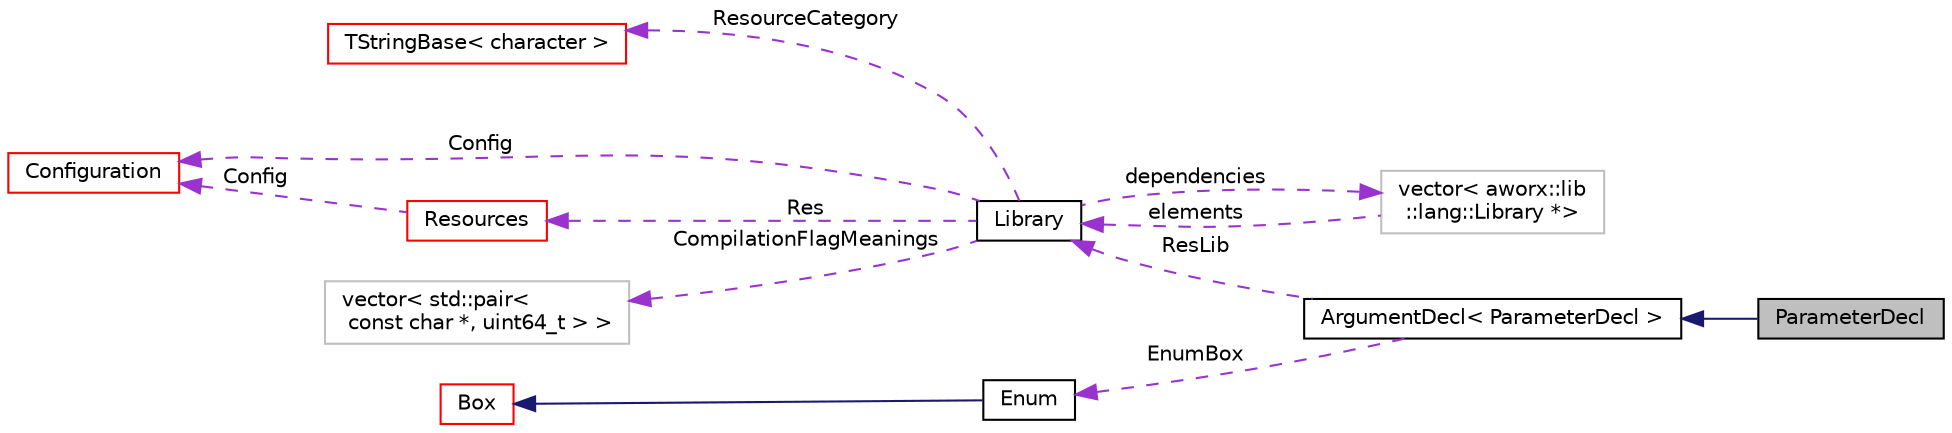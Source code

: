 digraph "ParameterDecl"
{
  edge [fontname="Helvetica",fontsize="10",labelfontname="Helvetica",labelfontsize="10"];
  node [fontname="Helvetica",fontsize="10",shape=record];
  rankdir="LR";
  Node2 [label="ParameterDecl",height=0.2,width=0.4,color="black", fillcolor="grey75", style="filled", fontcolor="black"];
  Node3 -> Node2 [dir="back",color="midnightblue",fontsize="10",style="solid",fontname="Helvetica"];
  Node3 [label="ArgumentDecl\< ParameterDecl \>",height=0.2,width=0.4,color="black", fillcolor="white", style="filled",URL="$structaworx_1_1lib_1_1cli_1_1ArgumentDecl.html"];
  Node4 -> Node3 [dir="back",color="darkorchid3",fontsize="10",style="dashed",label=" ResLib" ,fontname="Helvetica"];
  Node4 [label="Library",height=0.2,width=0.4,color="black", fillcolor="white", style="filled",URL="$classaworx_1_1lib_1_1lang_1_1Library.html"];
  Node5 -> Node4 [dir="back",color="darkorchid3",fontsize="10",style="dashed",label=" ResourceCategory" ,fontname="Helvetica"];
  Node5 [label="TStringBase\< character \>",height=0.2,width=0.4,color="red", fillcolor="white", style="filled",URL="$classaworx_1_1lib_1_1strings_1_1TStringBase.html"];
  Node7 -> Node4 [dir="back",color="darkorchid3",fontsize="10",style="dashed",label=" Res" ,fontname="Helvetica"];
  Node7 [label="Resources",height=0.2,width=0.4,color="red", fillcolor="white", style="filled",URL="$classaworx_1_1lib_1_1lang_1_1Resources.html"];
  Node19 -> Node7 [dir="back",color="darkorchid3",fontsize="10",style="dashed",label=" Config" ,fontname="Helvetica"];
  Node19 [label="Configuration",height=0.2,width=0.4,color="red", fillcolor="white", style="filled",URL="$classaworx_1_1lib_1_1config_1_1Configuration.html"];
  Node37 -> Node4 [dir="back",color="darkorchid3",fontsize="10",style="dashed",label=" dependencies" ,fontname="Helvetica"];
  Node37 [label="vector\< aworx::lib\l::lang::Library *\>",height=0.2,width=0.4,color="grey75", fillcolor="white", style="filled"];
  Node4 -> Node37 [dir="back",color="darkorchid3",fontsize="10",style="dashed",label=" elements" ,fontname="Helvetica"];
  Node19 -> Node4 [dir="back",color="darkorchid3",fontsize="10",style="dashed",label=" Config" ,fontname="Helvetica"];
  Node38 -> Node4 [dir="back",color="darkorchid3",fontsize="10",style="dashed",label=" CompilationFlagMeanings" ,fontname="Helvetica"];
  Node38 [label="vector\< std::pair\<\l const char *, uint64_t \> \>",height=0.2,width=0.4,color="grey75", fillcolor="white", style="filled"];
  Node39 -> Node3 [dir="back",color="darkorchid3",fontsize="10",style="dashed",label=" EnumBox" ,fontname="Helvetica"];
  Node39 [label="Enum",height=0.2,width=0.4,color="black", fillcolor="white", style="filled",URL="$structaworx_1_1lib_1_1lang_1_1Enum.html"];
  Node40 -> Node39 [dir="back",color="midnightblue",fontsize="10",style="solid",fontname="Helvetica"];
  Node40 [label="Box",height=0.2,width=0.4,color="red", fillcolor="white", style="filled",URL="$classaworx_1_1lib_1_1boxing_1_1Box.html"];
}
